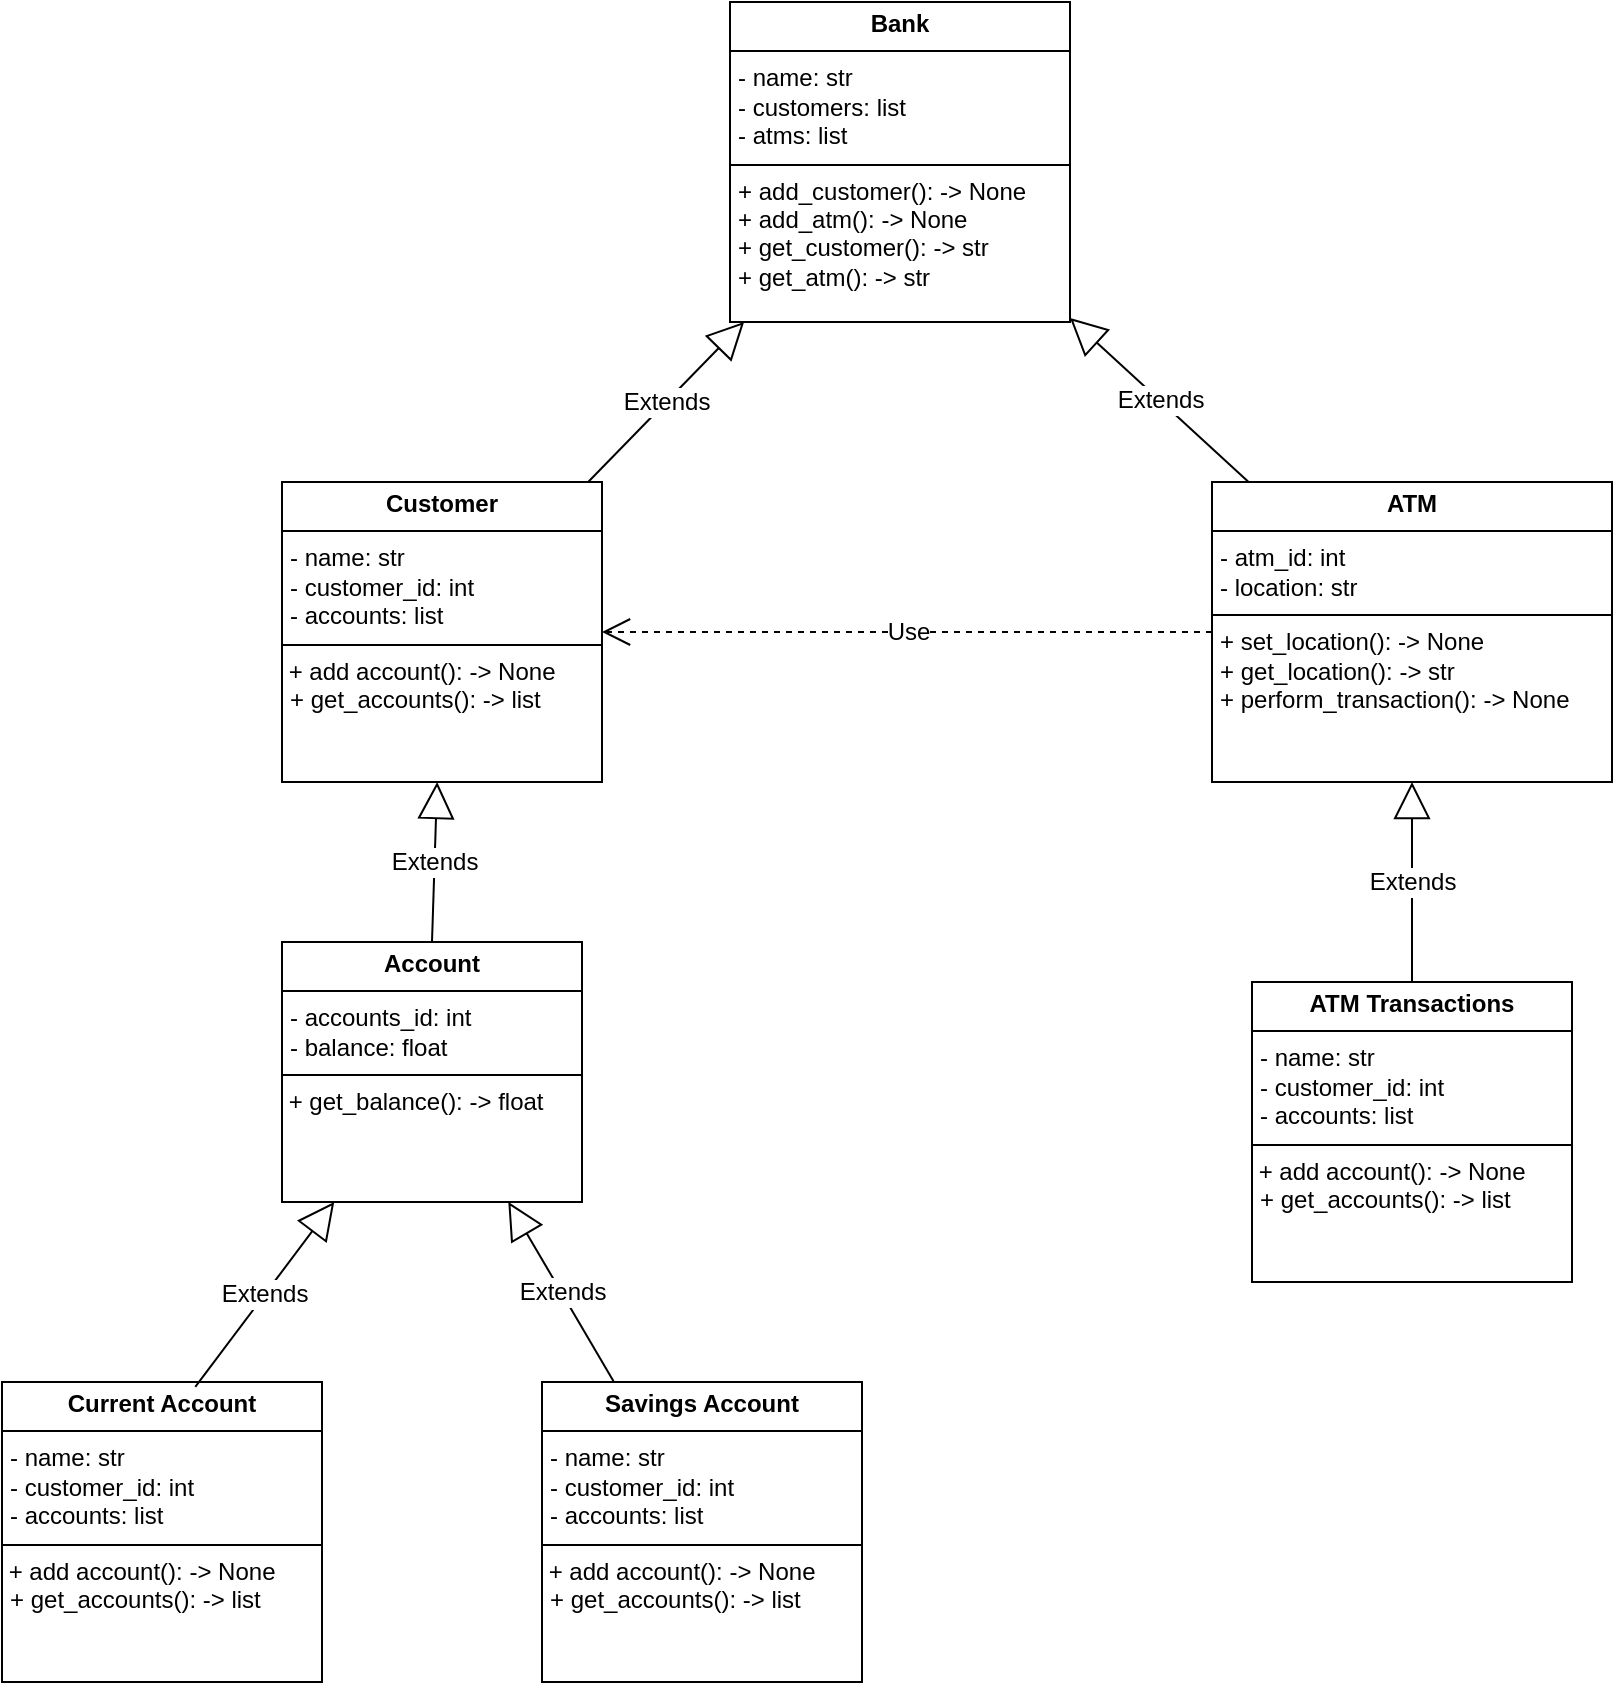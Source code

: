 <mxfile version="26.0.16">
  <diagram id="C5RBs43oDa-KdzZeNtuy" name="Page-1">
    <mxGraphModel dx="1877" dy="765" grid="1" gridSize="10" guides="1" tooltips="1" connect="1" arrows="1" fold="1" page="1" pageScale="1" pageWidth="827" pageHeight="1169" math="0" shadow="0">
      <root>
        <mxCell id="WIyWlLk6GJQsqaUBKTNV-0" />
        <mxCell id="WIyWlLk6GJQsqaUBKTNV-1" parent="WIyWlLk6GJQsqaUBKTNV-0" />
        <mxCell id="IzK0jk7A_tP0L76H-4jE-34" value="Extends" style="endArrow=block;endSize=16;endFill=0;html=1;rounded=0;fontFamily=Helvetica;fontSize=12;fontColor=default;autosize=1;resizable=0;" edge="1" parent="WIyWlLk6GJQsqaUBKTNV-1" source="IzK0jk7A_tP0L76H-4jE-42" target="IzK0jk7A_tP0L76H-4jE-40">
          <mxGeometry width="160" relative="1" as="geometry">
            <mxPoint x="254.08" y="381.4" as="sourcePoint" />
            <mxPoint x="334" y="305.738" as="targetPoint" />
          </mxGeometry>
        </mxCell>
        <mxCell id="IzK0jk7A_tP0L76H-4jE-35" value="Extends" style="endArrow=block;endSize=16;endFill=0;html=1;rounded=0;fontFamily=Helvetica;fontSize=12;fontColor=default;autosize=1;resizable=0;" edge="1" parent="WIyWlLk6GJQsqaUBKTNV-1" source="IzK0jk7A_tP0L76H-4jE-41" target="IzK0jk7A_tP0L76H-4jE-40">
          <mxGeometry width="160" relative="1" as="geometry">
            <mxPoint x="579.614" y="380" as="sourcePoint" />
            <mxPoint x="494" y="303.898" as="targetPoint" />
          </mxGeometry>
        </mxCell>
        <mxCell id="IzK0jk7A_tP0L76H-4jE-36" value="Extends" style="endArrow=block;endSize=16;endFill=0;html=1;rounded=0;fontFamily=Helvetica;fontSize=12;fontColor=default;autosize=1;resizable=0;" edge="1" parent="WIyWlLk6GJQsqaUBKTNV-1" source="IzK0jk7A_tP0L76H-4jE-45" target="IzK0jk7A_tP0L76H-4jE-41">
          <mxGeometry width="160" relative="1" as="geometry">
            <mxPoint x="670.833" y="630" as="sourcePoint" />
            <mxPoint x="656.267" y="516" as="targetPoint" />
          </mxGeometry>
        </mxCell>
        <mxCell id="IzK0jk7A_tP0L76H-4jE-37" value="Extends" style="endArrow=block;endSize=16;endFill=0;html=1;rounded=0;fontFamily=Helvetica;fontSize=12;fontColor=default;autosize=1;resizable=0;exitX=0.5;exitY=0;exitDx=0;exitDy=0;" edge="1" parent="WIyWlLk6GJQsqaUBKTNV-1" source="IzK0jk7A_tP0L76H-4jE-44" target="IzK0jk7A_tP0L76H-4jE-42">
          <mxGeometry width="160" relative="1" as="geometry">
            <mxPoint x="317.273" y="630" as="sourcePoint" />
            <mxPoint x="246.667" y="520" as="targetPoint" />
          </mxGeometry>
        </mxCell>
        <mxCell id="IzK0jk7A_tP0L76H-4jE-39" value="Use" style="endArrow=open;endSize=12;dashed=1;html=1;rounded=0;fontFamily=Helvetica;fontSize=12;fontColor=default;autosize=1;resizable=0;" edge="1" parent="WIyWlLk6GJQsqaUBKTNV-1" source="IzK0jk7A_tP0L76H-4jE-41" target="IzK0jk7A_tP0L76H-4jE-42">
          <mxGeometry width="160" relative="1" as="geometry">
            <mxPoint x="570" y="448.356" as="sourcePoint" />
            <mxPoint x="280" y="450.851" as="targetPoint" />
          </mxGeometry>
        </mxCell>
        <mxCell id="IzK0jk7A_tP0L76H-4jE-40" value="&lt;p style=&quot;margin:0px;margin-top:4px;text-align:center;&quot;&gt;&lt;b&gt;Bank&lt;/b&gt;&lt;/p&gt;&lt;hr size=&quot;1&quot; style=&quot;border-style:solid;&quot;&gt;&lt;p style=&quot;margin:0px;margin-left:4px;&quot;&gt;- name: str&lt;/p&gt;&lt;p style=&quot;margin:0px;margin-left:4px;&quot;&gt;- customers: list&lt;/p&gt;&lt;p style=&quot;margin:0px;margin-left:4px;&quot;&gt;- atms: list&lt;/p&gt;&lt;hr size=&quot;1&quot; style=&quot;border-style:solid;&quot;&gt;&lt;p style=&quot;margin:0px;margin-left:4px;&quot;&gt;+ add_customer(): -&amp;gt; None&lt;/p&gt;&lt;p style=&quot;margin:0px;margin-left:4px;&quot;&gt;+ add_atm(): -&amp;gt; None&lt;/p&gt;&lt;p style=&quot;margin:0px;margin-left:4px;&quot;&gt;+ get_customer(): -&amp;gt; str&lt;/p&gt;&lt;p style=&quot;margin:0px;margin-left:4px;&quot;&gt;+ get_atm(): -&amp;gt; str&lt;/p&gt;" style="verticalAlign=top;align=left;overflow=fill;html=1;whiteSpace=wrap;fontFamily=Helvetica;fontSize=12;fontColor=default;autosize=1;resizable=0;fillColor=none;gradientColor=none;" vertex="1" parent="WIyWlLk6GJQsqaUBKTNV-1">
          <mxGeometry x="334" y="140" width="170" height="160" as="geometry" />
        </mxCell>
        <mxCell id="IzK0jk7A_tP0L76H-4jE-41" value="&lt;p style=&quot;margin:0px;margin-top:4px;text-align:center;&quot;&gt;&lt;b&gt;ATM&lt;/b&gt;&lt;/p&gt;&lt;hr size=&quot;1&quot; style=&quot;border-style:solid;&quot;&gt;&lt;p style=&quot;margin:0px;margin-left:4px;&quot;&gt;- atm_id: int&lt;/p&gt;&lt;p style=&quot;margin:0px;margin-left:4px;&quot;&gt;- location: str&lt;/p&gt;&lt;hr size=&quot;1&quot; style=&quot;border-style:solid;&quot;&gt;&lt;p style=&quot;margin:0px;margin-left:4px;&quot;&gt;+ set_location(): -&amp;gt; None&lt;/p&gt;&lt;p style=&quot;margin:0px;margin-left:4px;&quot;&gt;+ get_location(): -&amp;gt; str&lt;/p&gt;&lt;p style=&quot;margin:0px;margin-left:4px;&quot;&gt;+ perform_transaction(): -&amp;gt; None&lt;/p&gt;&lt;p style=&quot;margin:0px;margin-left:4px;&quot;&gt;&lt;br&gt;&lt;/p&gt;" style="verticalAlign=top;align=left;overflow=fill;html=1;whiteSpace=wrap;fontFamily=Helvetica;fontSize=12;fontColor=default;autosize=1;resizable=0;fillColor=none;gradientColor=none;" vertex="1" parent="WIyWlLk6GJQsqaUBKTNV-1">
          <mxGeometry x="575" y="380" width="200" height="150" as="geometry" />
        </mxCell>
        <mxCell id="IzK0jk7A_tP0L76H-4jE-42" value="&lt;p style=&quot;margin:0px;margin-top:4px;text-align:center;&quot;&gt;&lt;b&gt;Customer&lt;/b&gt;&lt;/p&gt;&lt;hr size=&quot;1&quot; style=&quot;border-style:solid;&quot;&gt;&lt;p style=&quot;margin:0px;margin-left:4px;&quot;&gt;- name: str&lt;/p&gt;&lt;p style=&quot;margin:0px;margin-left:4px;&quot;&gt;- customer_id: int&lt;/p&gt;&lt;p style=&quot;margin:0px;margin-left:4px;&quot;&gt;- accounts: list&lt;/p&gt;&lt;hr size=&quot;1&quot; style=&quot;border-style:solid;&quot;&gt;&amp;nbsp;+ add account(): -&amp;gt; None&lt;p style=&quot;margin:0px;margin-left:4px;&quot;&gt;+ get_accounts(): -&amp;gt; list&lt;/p&gt;&lt;p style=&quot;margin:0px;margin-left:4px;&quot;&gt;&lt;br&gt;&lt;/p&gt;" style="verticalAlign=top;align=left;overflow=fill;html=1;whiteSpace=wrap;fontFamily=Helvetica;fontSize=12;fontColor=default;autosize=1;resizable=0;fillColor=none;gradientColor=none;" vertex="1" parent="WIyWlLk6GJQsqaUBKTNV-1">
          <mxGeometry x="110" y="380" width="160" height="150" as="geometry" />
        </mxCell>
        <mxCell id="IzK0jk7A_tP0L76H-4jE-43" value="&lt;p style=&quot;margin:0px;margin-top:4px;text-align:center;&quot;&gt;&lt;b&gt;Current Account&lt;/b&gt;&lt;/p&gt;&lt;hr size=&quot;1&quot; style=&quot;border-style:solid;&quot;&gt;&lt;p style=&quot;margin:0px;margin-left:4px;&quot;&gt;- name: str&lt;/p&gt;&lt;p style=&quot;margin:0px;margin-left:4px;&quot;&gt;- customer_id: int&lt;/p&gt;&lt;p style=&quot;margin:0px;margin-left:4px;&quot;&gt;- accounts: list&lt;/p&gt;&lt;hr size=&quot;1&quot; style=&quot;border-style:solid;&quot;&gt;&amp;nbsp;+ add account(): -&amp;gt; None&lt;p style=&quot;margin:0px;margin-left:4px;&quot;&gt;+ get_accounts(): -&amp;gt; list&lt;/p&gt;&lt;p style=&quot;margin:0px;margin-left:4px;&quot;&gt;&lt;br&gt;&lt;/p&gt;" style="verticalAlign=top;align=left;overflow=fill;html=1;whiteSpace=wrap;fontFamily=Helvetica;fontSize=12;fontColor=default;autosize=1;resizable=0;fillColor=none;gradientColor=none;" vertex="1" parent="WIyWlLk6GJQsqaUBKTNV-1">
          <mxGeometry x="-30" y="830" width="160" height="150" as="geometry" />
        </mxCell>
        <mxCell id="IzK0jk7A_tP0L76H-4jE-44" value="&lt;p style=&quot;margin:0px;margin-top:4px;text-align:center;&quot;&gt;&lt;b&gt;Account&lt;/b&gt;&lt;/p&gt;&lt;hr size=&quot;1&quot; style=&quot;border-style:solid;&quot;&gt;&lt;p style=&quot;margin:0px;margin-left:4px;&quot;&gt;- accounts_id: int&lt;/p&gt;&lt;p style=&quot;margin:0px;margin-left:4px;&quot;&gt;- balance: float&lt;/p&gt;&lt;hr size=&quot;1&quot; style=&quot;border-style:solid;&quot;&gt;&lt;div&gt;&amp;nbsp;+ get_balance(): -&amp;gt; float&lt;/div&gt;&lt;div&gt;&lt;br&gt;&lt;/div&gt;&lt;p style=&quot;margin:0px;margin-left:4px;&quot;&gt;&lt;br&gt;&lt;/p&gt;" style="verticalAlign=top;align=left;overflow=fill;html=1;whiteSpace=wrap;fontFamily=Helvetica;fontSize=12;fontColor=default;autosize=1;resizable=0;fillColor=none;gradientColor=none;" vertex="1" parent="WIyWlLk6GJQsqaUBKTNV-1">
          <mxGeometry x="110" y="610" width="150" height="130" as="geometry" />
        </mxCell>
        <mxCell id="IzK0jk7A_tP0L76H-4jE-45" value="&lt;p style=&quot;margin:0px;margin-top:4px;text-align:center;&quot;&gt;&lt;b&gt;ATM Transactions&lt;/b&gt;&lt;/p&gt;&lt;hr size=&quot;1&quot; style=&quot;border-style:solid;&quot;&gt;&lt;p style=&quot;margin:0px;margin-left:4px;&quot;&gt;- name: str&lt;/p&gt;&lt;p style=&quot;margin:0px;margin-left:4px;&quot;&gt;- customer_id: int&lt;/p&gt;&lt;p style=&quot;margin:0px;margin-left:4px;&quot;&gt;- accounts: list&lt;/p&gt;&lt;hr size=&quot;1&quot; style=&quot;border-style:solid;&quot;&gt;&amp;nbsp;+ add account(): -&amp;gt; None&lt;p style=&quot;margin:0px;margin-left:4px;&quot;&gt;+ get_accounts(): -&amp;gt; list&lt;/p&gt;&lt;p style=&quot;margin:0px;margin-left:4px;&quot;&gt;&lt;br&gt;&lt;/p&gt;" style="verticalAlign=top;align=left;overflow=fill;html=1;whiteSpace=wrap;fontFamily=Helvetica;fontSize=12;fontColor=default;autosize=1;resizable=0;fillColor=none;gradientColor=none;" vertex="1" parent="WIyWlLk6GJQsqaUBKTNV-1">
          <mxGeometry x="595" y="630" width="160" height="150" as="geometry" />
        </mxCell>
        <mxCell id="IzK0jk7A_tP0L76H-4jE-46" value="&lt;p style=&quot;margin:0px;margin-top:4px;text-align:center;&quot;&gt;&lt;b&gt;Savings Account&lt;/b&gt;&lt;/p&gt;&lt;hr size=&quot;1&quot; style=&quot;border-style:solid;&quot;&gt;&lt;p style=&quot;margin:0px;margin-left:4px;&quot;&gt;- name: str&lt;/p&gt;&lt;p style=&quot;margin:0px;margin-left:4px;&quot;&gt;- customer_id: int&lt;/p&gt;&lt;p style=&quot;margin:0px;margin-left:4px;&quot;&gt;- accounts: list&lt;/p&gt;&lt;hr size=&quot;1&quot; style=&quot;border-style:solid;&quot;&gt;&amp;nbsp;+ add account(): -&amp;gt; None&lt;p style=&quot;margin:0px;margin-left:4px;&quot;&gt;+ get_accounts(): -&amp;gt; list&lt;/p&gt;&lt;p style=&quot;margin:0px;margin-left:4px;&quot;&gt;&lt;br&gt;&lt;/p&gt;" style="verticalAlign=top;align=left;overflow=fill;html=1;whiteSpace=wrap;fontFamily=Helvetica;fontSize=12;fontColor=default;autosize=1;resizable=0;fillColor=none;gradientColor=none;" vertex="1" parent="WIyWlLk6GJQsqaUBKTNV-1">
          <mxGeometry x="240" y="830" width="160" height="150" as="geometry" />
        </mxCell>
        <mxCell id="IzK0jk7A_tP0L76H-4jE-47" value="Extends" style="endArrow=block;endSize=16;endFill=0;html=1;rounded=0;fontFamily=Helvetica;fontSize=12;fontColor=default;autosize=1;resizable=0;exitX=0.604;exitY=0.016;exitDx=0;exitDy=0;exitPerimeter=0;" edge="1" parent="WIyWlLk6GJQsqaUBKTNV-1" source="IzK0jk7A_tP0L76H-4jE-43" target="IzK0jk7A_tP0L76H-4jE-44">
          <mxGeometry width="160" relative="1" as="geometry">
            <mxPoint x="10" y="800" as="sourcePoint" />
            <mxPoint x="170" y="800" as="targetPoint" />
          </mxGeometry>
        </mxCell>
        <mxCell id="IzK0jk7A_tP0L76H-4jE-48" value="Extends" style="endArrow=block;endSize=16;endFill=0;html=1;rounded=0;fontFamily=Helvetica;fontSize=12;fontColor=default;autosize=1;resizable=0;" edge="1" parent="WIyWlLk6GJQsqaUBKTNV-1" source="IzK0jk7A_tP0L76H-4jE-46" target="IzK0jk7A_tP0L76H-4jE-44">
          <mxGeometry width="160" relative="1" as="geometry">
            <mxPoint x="77" y="842" as="sourcePoint" />
            <mxPoint x="137" y="770" as="targetPoint" />
          </mxGeometry>
        </mxCell>
      </root>
    </mxGraphModel>
  </diagram>
</mxfile>
